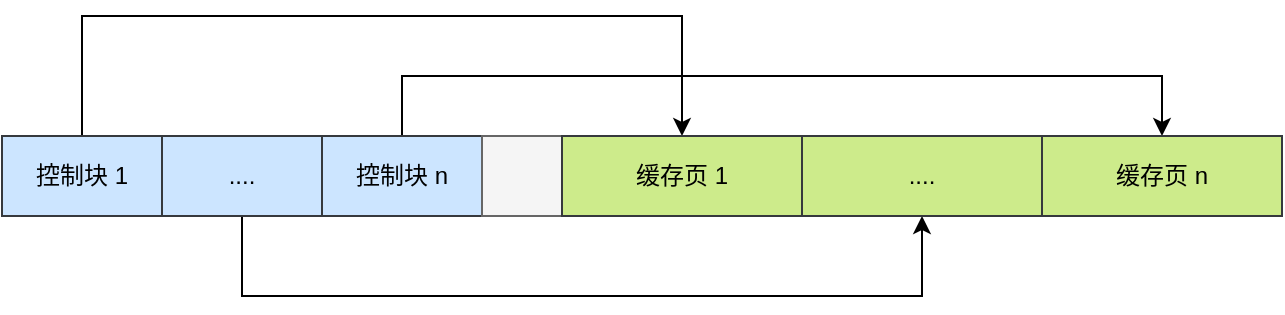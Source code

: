 <mxfile version="17.2.1" type="github">
  <diagram id="1RhsqwK8NAjhu-RjXl6k" name="Page-1">
    <mxGraphModel dx="1185" dy="745" grid="1" gridSize="10" guides="1" tooltips="1" connect="1" arrows="1" fold="1" page="1" pageScale="1" pageWidth="827" pageHeight="1169" math="0" shadow="0">
      <root>
        <mxCell id="0" />
        <mxCell id="1" parent="0" />
        <mxCell id="owY_m34W5ufry-pLXWWf-8" style="edgeStyle=orthogonalEdgeStyle;rounded=0;orthogonalLoop=1;jettySize=auto;html=1;entryX=0.5;entryY=0;entryDx=0;entryDy=0;" edge="1" parent="1" source="owY_m34W5ufry-pLXWWf-1" target="owY_m34W5ufry-pLXWWf-5">
          <mxGeometry relative="1" as="geometry">
            <Array as="points">
              <mxPoint x="120" y="220" />
              <mxPoint x="420" y="220" />
            </Array>
          </mxGeometry>
        </mxCell>
        <mxCell id="owY_m34W5ufry-pLXWWf-1" value="控制块 1" style="rounded=0;whiteSpace=wrap;html=1;fillColor=#cce5ff;strokeColor=#36393d;" vertex="1" parent="1">
          <mxGeometry x="80" y="280" width="80" height="40" as="geometry" />
        </mxCell>
        <mxCell id="owY_m34W5ufry-pLXWWf-9" style="edgeStyle=orthogonalEdgeStyle;rounded=0;orthogonalLoop=1;jettySize=auto;html=1;entryX=0.5;entryY=1;entryDx=0;entryDy=0;" edge="1" parent="1" source="owY_m34W5ufry-pLXWWf-2" target="owY_m34W5ufry-pLXWWf-6">
          <mxGeometry relative="1" as="geometry">
            <Array as="points">
              <mxPoint x="200" y="360" />
              <mxPoint x="540" y="360" />
            </Array>
          </mxGeometry>
        </mxCell>
        <mxCell id="owY_m34W5ufry-pLXWWf-2" value="...." style="rounded=0;whiteSpace=wrap;html=1;fillColor=#cce5ff;strokeColor=#36393d;" vertex="1" parent="1">
          <mxGeometry x="160" y="280" width="80" height="40" as="geometry" />
        </mxCell>
        <mxCell id="owY_m34W5ufry-pLXWWf-10" style="edgeStyle=orthogonalEdgeStyle;rounded=0;orthogonalLoop=1;jettySize=auto;html=1;entryX=0.5;entryY=0;entryDx=0;entryDy=0;" edge="1" parent="1" source="owY_m34W5ufry-pLXWWf-3" target="owY_m34W5ufry-pLXWWf-7">
          <mxGeometry relative="1" as="geometry">
            <Array as="points">
              <mxPoint x="280" y="250" />
              <mxPoint x="660" y="250" />
            </Array>
          </mxGeometry>
        </mxCell>
        <mxCell id="owY_m34W5ufry-pLXWWf-3" value="控制块 n" style="rounded=0;whiteSpace=wrap;html=1;fillColor=#cce5ff;strokeColor=#36393d;" vertex="1" parent="1">
          <mxGeometry x="240" y="280" width="80" height="40" as="geometry" />
        </mxCell>
        <mxCell id="owY_m34W5ufry-pLXWWf-4" value="" style="rounded=0;whiteSpace=wrap;html=1;fillColor=#f5f5f5;fontColor=#333333;strokeColor=#666666;" vertex="1" parent="1">
          <mxGeometry x="320" y="280" width="40" height="40" as="geometry" />
        </mxCell>
        <mxCell id="owY_m34W5ufry-pLXWWf-5" value="缓存页 1" style="rounded=0;whiteSpace=wrap;html=1;fillColor=#cdeb8b;strokeColor=#36393d;" vertex="1" parent="1">
          <mxGeometry x="360" y="280" width="120" height="40" as="geometry" />
        </mxCell>
        <mxCell id="owY_m34W5ufry-pLXWWf-6" value="...." style="rounded=0;whiteSpace=wrap;html=1;fillColor=#cdeb8b;strokeColor=#36393d;" vertex="1" parent="1">
          <mxGeometry x="480" y="280" width="120" height="40" as="geometry" />
        </mxCell>
        <mxCell id="owY_m34W5ufry-pLXWWf-7" value="缓存页 n" style="rounded=0;whiteSpace=wrap;html=1;fillColor=#cdeb8b;strokeColor=#36393d;" vertex="1" parent="1">
          <mxGeometry x="600" y="280" width="120" height="40" as="geometry" />
        </mxCell>
      </root>
    </mxGraphModel>
  </diagram>
</mxfile>
